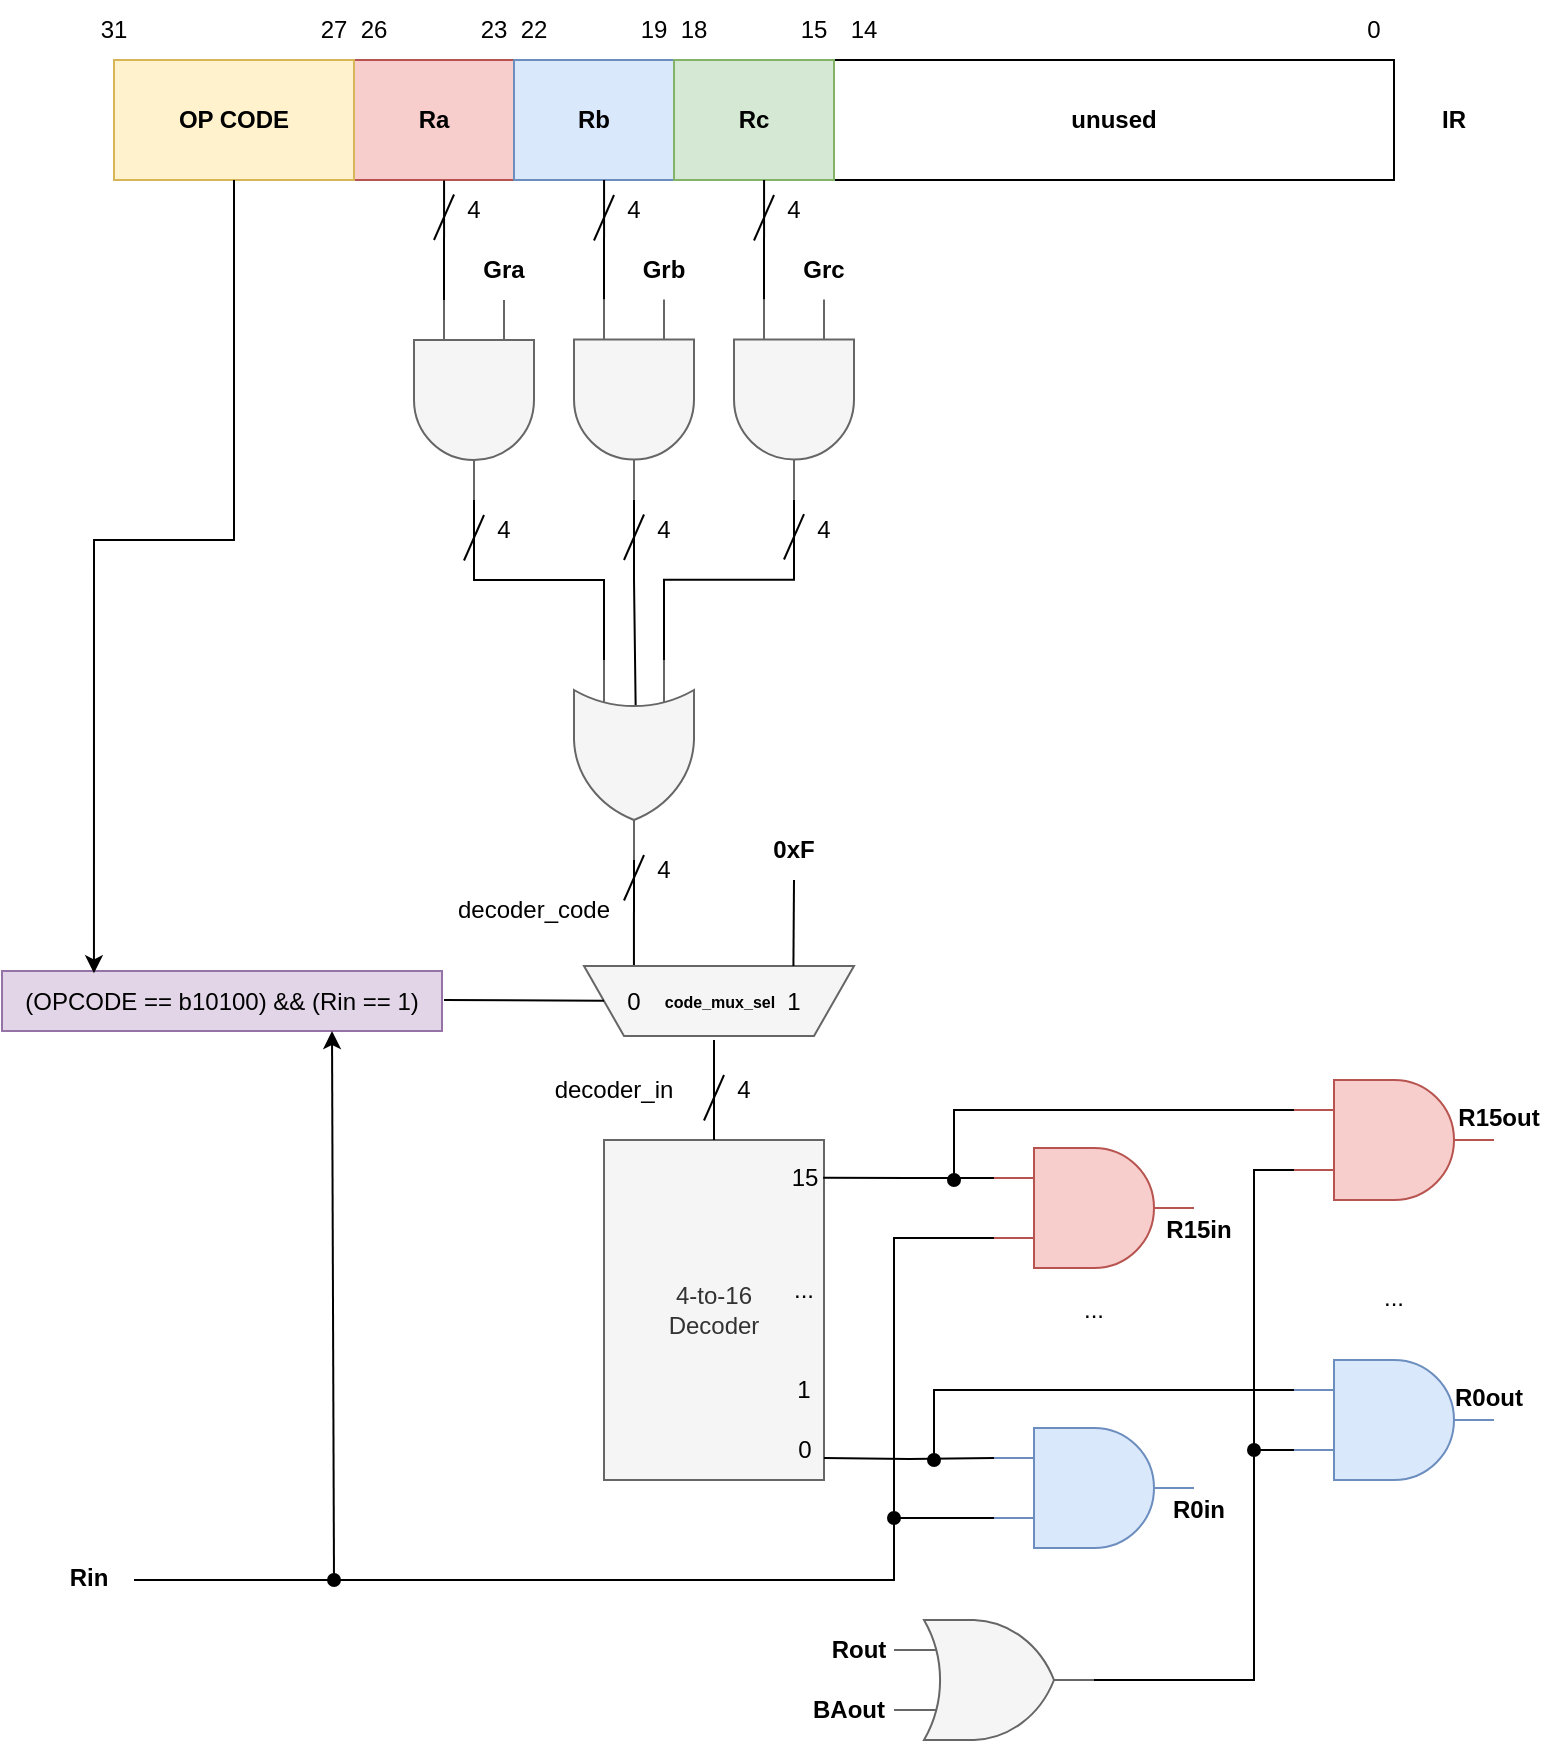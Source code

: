 <mxfile version="16.6.1" type="device"><diagram id="H3-genBIXng3To3ZQhPY" name="Page-1"><mxGraphModel dx="1673" dy="896" grid="1" gridSize="10" guides="1" tooltips="1" connect="1" arrows="1" fold="1" page="1" pageScale="1" pageWidth="850" pageHeight="1100" math="0" shadow="0"><root><mxCell id="0"/><mxCell id="1" parent="0"/><mxCell id="41MoKOZ3LXFXTgIFnymk-11" value="" style="rounded=0;whiteSpace=wrap;html=1;fillColor=#f8cecc;strokeColor=#b85450;" vertex="1" parent="1"><mxGeometry x="200" y="80" width="80" height="60" as="geometry"/></mxCell><mxCell id="41MoKOZ3LXFXTgIFnymk-1" value="" style="rounded=0;whiteSpace=wrap;html=1;" vertex="1" parent="1"><mxGeometry x="440" y="80" width="280" height="60" as="geometry"/></mxCell><mxCell id="41MoKOZ3LXFXTgIFnymk-2" value="IR" style="text;html=1;strokeColor=none;fillColor=none;align=center;verticalAlign=middle;whiteSpace=wrap;rounded=0;fontStyle=1" vertex="1" parent="1"><mxGeometry x="720" y="95" width="60" height="30" as="geometry"/></mxCell><mxCell id="41MoKOZ3LXFXTgIFnymk-9" value="Ra" style="text;html=1;strokeColor=none;fillColor=none;align=center;verticalAlign=middle;whiteSpace=wrap;rounded=0;fontStyle=1" vertex="1" parent="1"><mxGeometry x="210" y="95" width="60" height="30" as="geometry"/></mxCell><mxCell id="41MoKOZ3LXFXTgIFnymk-10" value="" style="rounded=0;whiteSpace=wrap;html=1;fillColor=#fff2cc;strokeColor=#d6b656;" vertex="1" parent="1"><mxGeometry x="80" y="80" width="120" height="60" as="geometry"/></mxCell><mxCell id="41MoKOZ3LXFXTgIFnymk-12" value="" style="rounded=0;whiteSpace=wrap;html=1;fillColor=#dae8fc;strokeColor=#6c8ebf;" vertex="1" parent="1"><mxGeometry x="280" y="80" width="80" height="60" as="geometry"/></mxCell><mxCell id="41MoKOZ3LXFXTgIFnymk-13" value="" style="rounded=0;whiteSpace=wrap;html=1;fillColor=#d5e8d4;strokeColor=#82b366;" vertex="1" parent="1"><mxGeometry x="360" y="80" width="80" height="60" as="geometry"/></mxCell><mxCell id="41MoKOZ3LXFXTgIFnymk-8" value="OP CODE" style="text;html=1;strokeColor=none;fillColor=none;align=center;verticalAlign=middle;whiteSpace=wrap;rounded=0;fontStyle=1" vertex="1" parent="1"><mxGeometry x="110" y="95" width="60" height="30" as="geometry"/></mxCell><mxCell id="41MoKOZ3LXFXTgIFnymk-14" value="Rb" style="text;html=1;strokeColor=none;fillColor=none;align=center;verticalAlign=middle;whiteSpace=wrap;rounded=0;fontStyle=1" vertex="1" parent="1"><mxGeometry x="290" y="95" width="60" height="30" as="geometry"/></mxCell><mxCell id="41MoKOZ3LXFXTgIFnymk-15" value="Rc" style="text;html=1;strokeColor=none;fillColor=none;align=center;verticalAlign=middle;whiteSpace=wrap;rounded=0;fontStyle=1" vertex="1" parent="1"><mxGeometry x="370" y="95" width="60" height="30" as="geometry"/></mxCell><mxCell id="41MoKOZ3LXFXTgIFnymk-16" value="unused" style="text;html=1;strokeColor=none;fillColor=none;align=center;verticalAlign=middle;whiteSpace=wrap;rounded=0;fontStyle=1" vertex="1" parent="1"><mxGeometry x="550" y="95" width="60" height="30" as="geometry"/></mxCell><mxCell id="41MoKOZ3LXFXTgIFnymk-17" value="31" style="text;html=1;strokeColor=none;fillColor=none;align=center;verticalAlign=middle;whiteSpace=wrap;rounded=0;" vertex="1" parent="1"><mxGeometry x="50" y="50" width="60" height="30" as="geometry"/></mxCell><mxCell id="41MoKOZ3LXFXTgIFnymk-18" value="27" style="text;html=1;strokeColor=none;fillColor=none;align=center;verticalAlign=middle;whiteSpace=wrap;rounded=0;" vertex="1" parent="1"><mxGeometry x="160" y="50" width="60" height="30" as="geometry"/></mxCell><mxCell id="41MoKOZ3LXFXTgIFnymk-19" value="26" style="text;html=1;strokeColor=none;fillColor=none;align=center;verticalAlign=middle;whiteSpace=wrap;rounded=0;" vertex="1" parent="1"><mxGeometry x="180" y="50" width="60" height="30" as="geometry"/></mxCell><mxCell id="41MoKOZ3LXFXTgIFnymk-20" value="23" style="text;html=1;strokeColor=none;fillColor=none;align=center;verticalAlign=middle;whiteSpace=wrap;rounded=0;" vertex="1" parent="1"><mxGeometry x="240" y="50" width="60" height="30" as="geometry"/></mxCell><mxCell id="41MoKOZ3LXFXTgIFnymk-21" value="22" style="text;html=1;strokeColor=none;fillColor=none;align=center;verticalAlign=middle;whiteSpace=wrap;rounded=0;" vertex="1" parent="1"><mxGeometry x="260" y="50" width="60" height="30" as="geometry"/></mxCell><mxCell id="41MoKOZ3LXFXTgIFnymk-23" value="19" style="text;html=1;strokeColor=none;fillColor=none;align=center;verticalAlign=middle;whiteSpace=wrap;rounded=0;" vertex="1" parent="1"><mxGeometry x="320" y="50" width="60" height="30" as="geometry"/></mxCell><mxCell id="41MoKOZ3LXFXTgIFnymk-24" value="18" style="text;html=1;strokeColor=none;fillColor=none;align=center;verticalAlign=middle;whiteSpace=wrap;rounded=0;" vertex="1" parent="1"><mxGeometry x="340" y="50" width="60" height="30" as="geometry"/></mxCell><mxCell id="41MoKOZ3LXFXTgIFnymk-25" value="15" style="text;html=1;strokeColor=none;fillColor=none;align=center;verticalAlign=middle;whiteSpace=wrap;rounded=0;" vertex="1" parent="1"><mxGeometry x="400" y="50" width="60" height="30" as="geometry"/></mxCell><mxCell id="41MoKOZ3LXFXTgIFnymk-26" value="14" style="text;html=1;strokeColor=none;fillColor=none;align=center;verticalAlign=middle;whiteSpace=wrap;rounded=0;" vertex="1" parent="1"><mxGeometry x="425" y="50" width="60" height="30" as="geometry"/></mxCell><mxCell id="41MoKOZ3LXFXTgIFnymk-27" value="0" style="text;html=1;strokeColor=none;fillColor=none;align=center;verticalAlign=middle;whiteSpace=wrap;rounded=0;" vertex="1" parent="1"><mxGeometry x="680" y="50" width="60" height="30" as="geometry"/></mxCell><mxCell id="41MoKOZ3LXFXTgIFnymk-47" style="edgeStyle=orthogonalEdgeStyle;rounded=0;orthogonalLoop=1;jettySize=auto;html=1;exitX=1;exitY=0.5;exitDx=0;exitDy=0;exitPerimeter=0;entryX=0;entryY=0.75;entryDx=0;entryDy=0;entryPerimeter=0;endArrow=none;endFill=0;" edge="1" parent="1" source="41MoKOZ3LXFXTgIFnymk-28" target="41MoKOZ3LXFXTgIFnymk-46"><mxGeometry relative="1" as="geometry"/></mxCell><mxCell id="41MoKOZ3LXFXTgIFnymk-28" value="" style="verticalLabelPosition=bottom;shadow=0;dashed=0;align=center;html=1;verticalAlign=top;shape=mxgraph.electrical.logic_gates.logic_gate;operation=and;rotation=90;fillColor=#f5f5f5;strokeColor=#666666;fontColor=#333333;" vertex="1" parent="1"><mxGeometry x="210" y="220" width="100" height="60" as="geometry"/></mxCell><mxCell id="41MoKOZ3LXFXTgIFnymk-32" value="&lt;b&gt;Gra&lt;/b&gt;" style="text;html=1;strokeColor=none;fillColor=none;align=center;verticalAlign=middle;whiteSpace=wrap;rounded=0;" vertex="1" parent="1"><mxGeometry x="250" y="170" width="50" height="30" as="geometry"/></mxCell><mxCell id="41MoKOZ3LXFXTgIFnymk-33" value="" style="endArrow=none;html=1;rounded=0;exitX=0;exitY=0.75;exitDx=0;exitDy=0;exitPerimeter=0;entryX=0.563;entryY=1.004;entryDx=0;entryDy=0;entryPerimeter=0;" edge="1" parent="1" source="41MoKOZ3LXFXTgIFnymk-28" target="41MoKOZ3LXFXTgIFnymk-11"><mxGeometry width="50" height="50" relative="1" as="geometry"><mxPoint x="310" y="320" as="sourcePoint"/><mxPoint x="245" y="150" as="targetPoint"/></mxGeometry></mxCell><mxCell id="41MoKOZ3LXFXTgIFnymk-49" style="edgeStyle=orthogonalEdgeStyle;rounded=0;orthogonalLoop=1;jettySize=auto;html=1;exitX=1;exitY=0.5;exitDx=0;exitDy=0;exitPerimeter=0;entryX=0.242;entryY=0.486;entryDx=0;entryDy=0;entryPerimeter=0;endArrow=none;endFill=0;" edge="1" parent="1" source="41MoKOZ3LXFXTgIFnymk-34" target="41MoKOZ3LXFXTgIFnymk-46"><mxGeometry relative="1" as="geometry"/></mxCell><mxCell id="41MoKOZ3LXFXTgIFnymk-34" value="" style="verticalLabelPosition=bottom;shadow=0;dashed=0;align=center;html=1;verticalAlign=top;shape=mxgraph.electrical.logic_gates.logic_gate;operation=and;rotation=90;fillColor=#f5f5f5;fontColor=#333333;strokeColor=#666666;" vertex="1" parent="1"><mxGeometry x="290" y="219.76" width="100" height="60" as="geometry"/></mxCell><mxCell id="41MoKOZ3LXFXTgIFnymk-35" value="&lt;b&gt;Grb&lt;/b&gt;" style="text;html=1;strokeColor=none;fillColor=none;align=center;verticalAlign=middle;whiteSpace=wrap;rounded=0;" vertex="1" parent="1"><mxGeometry x="330" y="169.76" width="50" height="30" as="geometry"/></mxCell><mxCell id="41MoKOZ3LXFXTgIFnymk-36" value="" style="endArrow=none;html=1;rounded=0;exitX=0;exitY=0.75;exitDx=0;exitDy=0;exitPerimeter=0;entryX=0.563;entryY=1.004;entryDx=0;entryDy=0;entryPerimeter=0;" edge="1" parent="1" source="41MoKOZ3LXFXTgIFnymk-34"><mxGeometry width="50" height="50" relative="1" as="geometry"><mxPoint x="390" y="319.76" as="sourcePoint"/><mxPoint x="325.04" y="140" as="targetPoint"/></mxGeometry></mxCell><mxCell id="41MoKOZ3LXFXTgIFnymk-48" style="edgeStyle=orthogonalEdgeStyle;rounded=0;orthogonalLoop=1;jettySize=auto;html=1;exitX=1;exitY=0.5;exitDx=0;exitDy=0;exitPerimeter=0;entryX=0;entryY=0.25;entryDx=0;entryDy=0;entryPerimeter=0;endArrow=none;endFill=0;" edge="1" parent="1" source="41MoKOZ3LXFXTgIFnymk-37" target="41MoKOZ3LXFXTgIFnymk-46"><mxGeometry relative="1" as="geometry"/></mxCell><mxCell id="41MoKOZ3LXFXTgIFnymk-37" value="" style="verticalLabelPosition=bottom;shadow=0;dashed=0;align=center;html=1;verticalAlign=top;shape=mxgraph.electrical.logic_gates.logic_gate;operation=and;rotation=90;fillColor=#f5f5f5;fontColor=#333333;strokeColor=#666666;" vertex="1" parent="1"><mxGeometry x="370" y="219.76" width="100" height="60" as="geometry"/></mxCell><mxCell id="41MoKOZ3LXFXTgIFnymk-38" value="&lt;b&gt;Grc&lt;/b&gt;" style="text;html=1;strokeColor=none;fillColor=none;align=center;verticalAlign=middle;whiteSpace=wrap;rounded=0;" vertex="1" parent="1"><mxGeometry x="410" y="169.76" width="50" height="30" as="geometry"/></mxCell><mxCell id="41MoKOZ3LXFXTgIFnymk-39" value="" style="endArrow=none;html=1;rounded=0;exitX=0;exitY=0.75;exitDx=0;exitDy=0;exitPerimeter=0;entryX=0.563;entryY=1.004;entryDx=0;entryDy=0;entryPerimeter=0;" edge="1" parent="1" source="41MoKOZ3LXFXTgIFnymk-37"><mxGeometry width="50" height="50" relative="1" as="geometry"><mxPoint x="470" y="319.76" as="sourcePoint"/><mxPoint x="405.04" y="140" as="targetPoint"/></mxGeometry></mxCell><mxCell id="41MoKOZ3LXFXTgIFnymk-40" value="" style="endArrow=none;html=1;rounded=0;entryX=0;entryY=0.25;entryDx=0;entryDy=0;" edge="1" parent="1" target="41MoKOZ3LXFXTgIFnymk-41"><mxGeometry width="50" height="50" relative="1" as="geometry"><mxPoint x="240" y="170" as="sourcePoint"/><mxPoint x="240" y="150" as="targetPoint"/></mxGeometry></mxCell><mxCell id="41MoKOZ3LXFXTgIFnymk-41" value="4" style="text;html=1;strokeColor=none;fillColor=none;align=center;verticalAlign=middle;whiteSpace=wrap;rounded=0;" vertex="1" parent="1"><mxGeometry x="250" y="139.76" width="20" height="30" as="geometry"/></mxCell><mxCell id="41MoKOZ3LXFXTgIFnymk-42" value="" style="endArrow=none;html=1;rounded=0;entryX=0;entryY=0.25;entryDx=0;entryDy=0;" edge="1" parent="1" target="41MoKOZ3LXFXTgIFnymk-43"><mxGeometry width="50" height="50" relative="1" as="geometry"><mxPoint x="320" y="170.24" as="sourcePoint"/><mxPoint x="320" y="150.24" as="targetPoint"/></mxGeometry></mxCell><mxCell id="41MoKOZ3LXFXTgIFnymk-43" value="4" style="text;html=1;strokeColor=none;fillColor=none;align=center;verticalAlign=middle;whiteSpace=wrap;rounded=0;" vertex="1" parent="1"><mxGeometry x="330" y="140" width="20" height="30" as="geometry"/></mxCell><mxCell id="41MoKOZ3LXFXTgIFnymk-44" value="" style="endArrow=none;html=1;rounded=0;entryX=0;entryY=0.25;entryDx=0;entryDy=0;" edge="1" parent="1" target="41MoKOZ3LXFXTgIFnymk-45"><mxGeometry width="50" height="50" relative="1" as="geometry"><mxPoint x="400" y="170.24" as="sourcePoint"/><mxPoint x="400" y="150.24" as="targetPoint"/></mxGeometry></mxCell><mxCell id="41MoKOZ3LXFXTgIFnymk-45" value="4" style="text;html=1;strokeColor=none;fillColor=none;align=center;verticalAlign=middle;whiteSpace=wrap;rounded=0;" vertex="1" parent="1"><mxGeometry x="410" y="140" width="20" height="30" as="geometry"/></mxCell><mxCell id="41MoKOZ3LXFXTgIFnymk-58" style="edgeStyle=orthogonalEdgeStyle;rounded=0;orthogonalLoop=1;jettySize=auto;html=1;exitX=1;exitY=0.5;exitDx=0;exitDy=0;exitPerimeter=0;endArrow=none;endFill=0;entryX=0.815;entryY=1.013;entryDx=0;entryDy=0;entryPerimeter=0;" edge="1" parent="1" source="41MoKOZ3LXFXTgIFnymk-46" target="41MoKOZ3LXFXTgIFnymk-62"><mxGeometry relative="1" as="geometry"><mxPoint x="340" y="530" as="targetPoint"/></mxGeometry></mxCell><mxCell id="41MoKOZ3LXFXTgIFnymk-46" value="" style="verticalLabelPosition=bottom;shadow=0;dashed=0;align=center;html=1;verticalAlign=top;shape=mxgraph.electrical.logic_gates.logic_gate;operation=or;rotation=90;fillColor=#f5f5f5;fontColor=#333333;strokeColor=#666666;" vertex="1" parent="1"><mxGeometry x="290" y="400" width="100" height="60" as="geometry"/></mxCell><mxCell id="41MoKOZ3LXFXTgIFnymk-50" value="" style="endArrow=none;html=1;rounded=0;entryX=0;entryY=0.25;entryDx=0;entryDy=0;" edge="1" parent="1" target="41MoKOZ3LXFXTgIFnymk-51"><mxGeometry width="50" height="50" relative="1" as="geometry"><mxPoint x="255" y="330.24" as="sourcePoint"/><mxPoint x="255" y="310.24" as="targetPoint"/></mxGeometry></mxCell><mxCell id="41MoKOZ3LXFXTgIFnymk-51" value="4" style="text;html=1;strokeColor=none;fillColor=none;align=center;verticalAlign=middle;whiteSpace=wrap;rounded=0;" vertex="1" parent="1"><mxGeometry x="265" y="300" width="20" height="30" as="geometry"/></mxCell><mxCell id="41MoKOZ3LXFXTgIFnymk-52" value="" style="endArrow=none;html=1;rounded=0;entryX=0;entryY=0.25;entryDx=0;entryDy=0;" edge="1" parent="1" target="41MoKOZ3LXFXTgIFnymk-53"><mxGeometry width="50" height="50" relative="1" as="geometry"><mxPoint x="335" y="330" as="sourcePoint"/><mxPoint x="335" y="310" as="targetPoint"/></mxGeometry></mxCell><mxCell id="41MoKOZ3LXFXTgIFnymk-53" value="4" style="text;html=1;strokeColor=none;fillColor=none;align=center;verticalAlign=middle;whiteSpace=wrap;rounded=0;" vertex="1" parent="1"><mxGeometry x="345" y="299.76" width="20" height="30" as="geometry"/></mxCell><mxCell id="41MoKOZ3LXFXTgIFnymk-54" value="" style="endArrow=none;html=1;rounded=0;entryX=0;entryY=0.25;entryDx=0;entryDy=0;" edge="1" parent="1" target="41MoKOZ3LXFXTgIFnymk-55"><mxGeometry width="50" height="50" relative="1" as="geometry"><mxPoint x="415" y="329.76" as="sourcePoint"/><mxPoint x="415" y="309.76" as="targetPoint"/></mxGeometry></mxCell><mxCell id="41MoKOZ3LXFXTgIFnymk-55" value="4" style="text;html=1;strokeColor=none;fillColor=none;align=center;verticalAlign=middle;whiteSpace=wrap;rounded=0;" vertex="1" parent="1"><mxGeometry x="425" y="299.52" width="20" height="30" as="geometry"/></mxCell><mxCell id="41MoKOZ3LXFXTgIFnymk-56" value="" style="endArrow=none;html=1;rounded=0;entryX=0;entryY=0.25;entryDx=0;entryDy=0;" edge="1" parent="1" target="41MoKOZ3LXFXTgIFnymk-57"><mxGeometry width="50" height="50" relative="1" as="geometry"><mxPoint x="335" y="500.24" as="sourcePoint"/><mxPoint x="335" y="480.24" as="targetPoint"/></mxGeometry></mxCell><mxCell id="41MoKOZ3LXFXTgIFnymk-57" value="4" style="text;html=1;strokeColor=none;fillColor=none;align=center;verticalAlign=middle;whiteSpace=wrap;rounded=0;" vertex="1" parent="1"><mxGeometry x="345" y="470" width="20" height="30" as="geometry"/></mxCell><mxCell id="41MoKOZ3LXFXTgIFnymk-59" value="decoder_code" style="text;html=1;strokeColor=none;fillColor=none;align=center;verticalAlign=middle;whiteSpace=wrap;rounded=0;" vertex="1" parent="1"><mxGeometry x="260" y="490" width="60" height="30" as="geometry"/></mxCell><mxCell id="41MoKOZ3LXFXTgIFnymk-61" value="" style="group;" vertex="1" connectable="0" parent="1"><mxGeometry x="310" y="533" width="140" height="35" as="geometry"/></mxCell><mxCell id="41MoKOZ3LXFXTgIFnymk-62" value="" style="shape=trapezoid;perimeter=trapezoidPerimeter;whiteSpace=wrap;html=1;fixedSize=1;rounded=0;sketch=0;rotation=-180;fillColor=#f5f5f5;strokeColor=#666666;fontColor=#333333;" vertex="1" parent="41MoKOZ3LXFXTgIFnymk-61"><mxGeometry x="5" width="135" height="35" as="geometry"/></mxCell><mxCell id="41MoKOZ3LXFXTgIFnymk-63" value="0" style="text;html=1;strokeColor=none;fillColor=none;align=center;verticalAlign=middle;whiteSpace=wrap;rounded=0;sketch=0;" vertex="1" parent="41MoKOZ3LXFXTgIFnymk-61"><mxGeometry y="2.5" width="60" height="30" as="geometry"/></mxCell><mxCell id="41MoKOZ3LXFXTgIFnymk-64" value="1" style="text;html=1;strokeColor=none;fillColor=none;align=center;verticalAlign=middle;whiteSpace=wrap;rounded=0;sketch=0;" vertex="1" parent="41MoKOZ3LXFXTgIFnymk-61"><mxGeometry x="80" y="2.5" width="60" height="30" as="geometry"/></mxCell><mxCell id="41MoKOZ3LXFXTgIFnymk-65" value="&lt;font style=&quot;font-size: 8px&quot;&gt;&lt;b style=&quot;line-height: 0.9&quot;&gt;code_mux_sel&lt;br&gt;&lt;/b&gt;&lt;/font&gt;" style="text;html=1;strokeColor=none;fillColor=none;align=center;verticalAlign=middle;whiteSpace=wrap;rounded=0;sketch=0;" vertex="1" parent="41MoKOZ3LXFXTgIFnymk-61"><mxGeometry x="38.75" y="2" width="67.5" height="30" as="geometry"/></mxCell><mxCell id="41MoKOZ3LXFXTgIFnymk-66" value="" style="endArrow=none;html=1;rounded=0;" edge="1" parent="1"><mxGeometry width="50" height="50" relative="1" as="geometry"><mxPoint x="419.71" y="533" as="sourcePoint"/><mxPoint x="420" y="490" as="targetPoint"/></mxGeometry></mxCell><mxCell id="41MoKOZ3LXFXTgIFnymk-67" value="0xF" style="text;html=1;strokeColor=none;fillColor=none;align=center;verticalAlign=middle;whiteSpace=wrap;rounded=0;fontStyle=1" vertex="1" parent="1"><mxGeometry x="390" y="460" width="60" height="30" as="geometry"/></mxCell><mxCell id="41MoKOZ3LXFXTgIFnymk-68" value="4-to-16&lt;br&gt;Decoder" style="rounded=0;whiteSpace=wrap;html=1;fillColor=#f5f5f5;fontColor=#333333;strokeColor=#666666;" vertex="1" parent="1"><mxGeometry x="325" y="620" width="110" height="170" as="geometry"/></mxCell><mxCell id="41MoKOZ3LXFXTgIFnymk-69" value="" style="endArrow=none;html=1;rounded=0;entryX=0.5;entryY=0;entryDx=0;entryDy=0;" edge="1" parent="1" target="41MoKOZ3LXFXTgIFnymk-68"><mxGeometry width="50" height="50" relative="1" as="geometry"><mxPoint x="380" y="570" as="sourcePoint"/><mxPoint x="430" y="470" as="targetPoint"/></mxGeometry></mxCell><mxCell id="41MoKOZ3LXFXTgIFnymk-70" value="" style="endArrow=none;html=1;rounded=0;entryX=0;entryY=0.25;entryDx=0;entryDy=0;" edge="1" parent="1" target="41MoKOZ3LXFXTgIFnymk-71"><mxGeometry width="50" height="50" relative="1" as="geometry"><mxPoint x="375" y="610.24" as="sourcePoint"/><mxPoint x="375" y="590.24" as="targetPoint"/></mxGeometry></mxCell><mxCell id="41MoKOZ3LXFXTgIFnymk-71" value="4" style="text;html=1;strokeColor=none;fillColor=none;align=center;verticalAlign=middle;whiteSpace=wrap;rounded=0;" vertex="1" parent="1"><mxGeometry x="385" y="580" width="20" height="30" as="geometry"/></mxCell><mxCell id="41MoKOZ3LXFXTgIFnymk-72" value="15" style="text;html=1;strokeColor=none;fillColor=none;align=center;verticalAlign=middle;whiteSpace=wrap;rounded=0;" vertex="1" parent="1"><mxGeometry x="418" y="624" width="15" height="30" as="geometry"/></mxCell><mxCell id="41MoKOZ3LXFXTgIFnymk-73" value="..." style="text;html=1;strokeColor=none;fillColor=none;align=center;verticalAlign=middle;whiteSpace=wrap;rounded=0;" vertex="1" parent="1"><mxGeometry x="395" y="680" width="60" height="30" as="geometry"/></mxCell><mxCell id="41MoKOZ3LXFXTgIFnymk-74" value="1" style="text;html=1;strokeColor=none;fillColor=none;align=center;verticalAlign=middle;whiteSpace=wrap;rounded=0;" vertex="1" parent="1"><mxGeometry x="395" y="730" width="60" height="30" as="geometry"/></mxCell><mxCell id="41MoKOZ3LXFXTgIFnymk-75" value="0" style="text;html=1;strokeColor=none;fillColor=none;align=center;verticalAlign=middle;whiteSpace=wrap;rounded=0;" vertex="1" parent="1"><mxGeometry x="418" y="760" width="15" height="30" as="geometry"/></mxCell><mxCell id="41MoKOZ3LXFXTgIFnymk-87" style="edgeStyle=orthogonalEdgeStyle;rounded=0;orthogonalLoop=1;jettySize=auto;html=1;exitX=0;exitY=0.25;exitDx=0;exitDy=0;exitPerimeter=0;startArrow=none;startFill=0;endArrow=none;endFill=0;entryX=0.996;entryY=0.111;entryDx=0;entryDy=0;entryPerimeter=0;" edge="1" parent="1" source="41MoKOZ3LXFXTgIFnymk-76" target="41MoKOZ3LXFXTgIFnymk-68"><mxGeometry relative="1" as="geometry"><mxPoint x="440" y="639.023" as="targetPoint"/></mxGeometry></mxCell><mxCell id="41MoKOZ3LXFXTgIFnymk-91" style="edgeStyle=orthogonalEdgeStyle;rounded=0;orthogonalLoop=1;jettySize=auto;html=1;exitX=0;exitY=0.75;exitDx=0;exitDy=0;exitPerimeter=0;startArrow=none;startFill=0;endArrow=none;endFill=0;" edge="1" parent="1" source="41MoKOZ3LXFXTgIFnymk-76"><mxGeometry relative="1" as="geometry"><mxPoint x="90" y="840" as="targetPoint"/><Array as="points"><mxPoint x="470" y="669"/><mxPoint x="470" y="840"/></Array></mxGeometry></mxCell><mxCell id="41MoKOZ3LXFXTgIFnymk-76" value="" style="verticalLabelPosition=bottom;shadow=0;dashed=0;align=center;html=1;verticalAlign=top;shape=mxgraph.electrical.logic_gates.logic_gate;operation=and;fillColor=#f8cecc;strokeColor=#b85450;" vertex="1" parent="1"><mxGeometry x="520" y="624" width="100" height="60" as="geometry"/></mxCell><mxCell id="41MoKOZ3LXFXTgIFnymk-86" style="edgeStyle=orthogonalEdgeStyle;rounded=0;orthogonalLoop=1;jettySize=auto;html=1;exitX=0;exitY=0.25;exitDx=0;exitDy=0;exitPerimeter=0;startArrow=none;startFill=0;endArrow=oval;endFill=1;" edge="1" parent="1" source="41MoKOZ3LXFXTgIFnymk-77"><mxGeometry relative="1" as="geometry"><mxPoint x="500" y="640" as="targetPoint"/><Array as="points"><mxPoint x="500" y="605"/></Array></mxGeometry></mxCell><mxCell id="41MoKOZ3LXFXTgIFnymk-93" style="edgeStyle=orthogonalEdgeStyle;rounded=0;orthogonalLoop=1;jettySize=auto;html=1;exitX=0;exitY=0.75;exitDx=0;exitDy=0;exitPerimeter=0;startArrow=none;startFill=0;endArrow=none;endFill=0;" edge="1" parent="1" source="41MoKOZ3LXFXTgIFnymk-77"><mxGeometry relative="1" as="geometry"><mxPoint x="570" y="890" as="targetPoint"/><Array as="points"><mxPoint x="650" y="635"/><mxPoint x="650" y="890"/></Array></mxGeometry></mxCell><mxCell id="41MoKOZ3LXFXTgIFnymk-77" value="" style="verticalLabelPosition=bottom;shadow=0;dashed=0;align=center;html=1;verticalAlign=top;shape=mxgraph.electrical.logic_gates.logic_gate;operation=and;fillColor=#f8cecc;strokeColor=#b85450;" vertex="1" parent="1"><mxGeometry x="670" y="590" width="100" height="60" as="geometry"/></mxCell><mxCell id="41MoKOZ3LXFXTgIFnymk-89" style="edgeStyle=orthogonalEdgeStyle;rounded=0;orthogonalLoop=1;jettySize=auto;html=1;exitX=0;exitY=0.25;exitDx=0;exitDy=0;exitPerimeter=0;startArrow=none;startFill=0;endArrow=none;endFill=0;entryX=1;entryY=0.935;entryDx=0;entryDy=0;entryPerimeter=0;" edge="1" parent="1" target="41MoKOZ3LXFXTgIFnymk-68"><mxGeometry relative="1" as="geometry"><mxPoint x="440" y="779" as="targetPoint"/><mxPoint x="520" y="779" as="sourcePoint"/></mxGeometry></mxCell><mxCell id="41MoKOZ3LXFXTgIFnymk-92" style="edgeStyle=orthogonalEdgeStyle;rounded=0;orthogonalLoop=1;jettySize=auto;html=1;exitX=0;exitY=0.75;exitDx=0;exitDy=0;exitPerimeter=0;startArrow=none;startFill=0;endArrow=oval;endFill=1;" edge="1" parent="1" source="41MoKOZ3LXFXTgIFnymk-78"><mxGeometry relative="1" as="geometry"><mxPoint x="470" y="809" as="targetPoint"/></mxGeometry></mxCell><mxCell id="41MoKOZ3LXFXTgIFnymk-78" value="" style="verticalLabelPosition=bottom;shadow=0;dashed=0;align=center;html=1;verticalAlign=top;shape=mxgraph.electrical.logic_gates.logic_gate;operation=and;fillColor=#dae8fc;strokeColor=#6c8ebf;" vertex="1" parent="1"><mxGeometry x="520" y="764" width="100" height="60" as="geometry"/></mxCell><mxCell id="41MoKOZ3LXFXTgIFnymk-88" style="edgeStyle=orthogonalEdgeStyle;rounded=0;orthogonalLoop=1;jettySize=auto;html=1;exitX=0;exitY=0.25;exitDx=0;exitDy=0;exitPerimeter=0;startArrow=none;startFill=0;endArrow=oval;endFill=1;" edge="1" parent="1" source="41MoKOZ3LXFXTgIFnymk-79"><mxGeometry relative="1" as="geometry"><mxPoint x="490" y="780" as="targetPoint"/><Array as="points"><mxPoint x="490" y="745"/></Array></mxGeometry></mxCell><mxCell id="41MoKOZ3LXFXTgIFnymk-97" style="edgeStyle=orthogonalEdgeStyle;rounded=0;orthogonalLoop=1;jettySize=auto;html=1;exitX=0;exitY=0.75;exitDx=0;exitDy=0;exitPerimeter=0;startArrow=none;startFill=0;endArrow=oval;endFill=1;" edge="1" parent="1" source="41MoKOZ3LXFXTgIFnymk-79"><mxGeometry relative="1" as="geometry"><mxPoint x="650" y="775.286" as="targetPoint"/></mxGeometry></mxCell><mxCell id="41MoKOZ3LXFXTgIFnymk-79" value="" style="verticalLabelPosition=bottom;shadow=0;dashed=0;align=center;html=1;verticalAlign=top;shape=mxgraph.electrical.logic_gates.logic_gate;operation=and;fillColor=#dae8fc;strokeColor=#6c8ebf;" vertex="1" parent="1"><mxGeometry x="670" y="730" width="100" height="60" as="geometry"/></mxCell><mxCell id="41MoKOZ3LXFXTgIFnymk-84" value="decoder_in" style="text;html=1;strokeColor=none;fillColor=none;align=center;verticalAlign=middle;whiteSpace=wrap;rounded=0;" vertex="1" parent="1"><mxGeometry x="300" y="580" width="60" height="30" as="geometry"/></mxCell><mxCell id="41MoKOZ3LXFXTgIFnymk-85" value="&lt;b&gt;Rin&lt;/b&gt;" style="text;html=1;strokeColor=none;fillColor=none;align=center;verticalAlign=middle;whiteSpace=wrap;rounded=0;" vertex="1" parent="1"><mxGeometry x="55" y="824" width="25" height="30" as="geometry"/></mxCell><mxCell id="41MoKOZ3LXFXTgIFnymk-94" value="" style="verticalLabelPosition=bottom;shadow=0;dashed=0;align=center;html=1;verticalAlign=top;shape=mxgraph.electrical.logic_gates.logic_gate;operation=or;fillColor=#f5f5f5;strokeColor=#666666;fontColor=#333333;" vertex="1" parent="1"><mxGeometry x="470" y="860" width="100" height="60" as="geometry"/></mxCell><mxCell id="41MoKOZ3LXFXTgIFnymk-95" value="&lt;b&gt;Rout&lt;/b&gt;" style="text;html=1;strokeColor=none;fillColor=none;align=center;verticalAlign=middle;whiteSpace=wrap;rounded=0;" vertex="1" parent="1"><mxGeometry x="440" y="860" width="25" height="30" as="geometry"/></mxCell><mxCell id="41MoKOZ3LXFXTgIFnymk-96" value="&lt;b&gt;BAout&lt;/b&gt;" style="text;html=1;strokeColor=none;fillColor=none;align=center;verticalAlign=middle;whiteSpace=wrap;rounded=0;" vertex="1" parent="1"><mxGeometry x="430" y="890" width="35" height="30" as="geometry"/></mxCell><mxCell id="41MoKOZ3LXFXTgIFnymk-98" value="&lt;b&gt;R15in&lt;/b&gt;" style="text;html=1;strokeColor=none;fillColor=none;align=center;verticalAlign=middle;whiteSpace=wrap;rounded=0;" vertex="1" parent="1"><mxGeometry x="610" y="650" width="25" height="30" as="geometry"/></mxCell><mxCell id="41MoKOZ3LXFXTgIFnymk-99" value="&lt;b&gt;R15out&lt;/b&gt;" style="text;html=1;strokeColor=none;fillColor=none;align=center;verticalAlign=middle;whiteSpace=wrap;rounded=0;" vertex="1" parent="1"><mxGeometry x="760" y="594" width="25" height="30" as="geometry"/></mxCell><mxCell id="41MoKOZ3LXFXTgIFnymk-100" value="&lt;b&gt;R0in&lt;/b&gt;" style="text;html=1;strokeColor=none;fillColor=none;align=center;verticalAlign=middle;whiteSpace=wrap;rounded=0;" vertex="1" parent="1"><mxGeometry x="610" y="790" width="25" height="30" as="geometry"/></mxCell><mxCell id="41MoKOZ3LXFXTgIFnymk-101" value="&lt;b&gt;R0out&lt;/b&gt;" style="text;html=1;strokeColor=none;fillColor=none;align=center;verticalAlign=middle;whiteSpace=wrap;rounded=0;" vertex="1" parent="1"><mxGeometry x="755" y="734" width="25" height="30" as="geometry"/></mxCell><mxCell id="41MoKOZ3LXFXTgIFnymk-102" value="..." style="text;html=1;strokeColor=none;fillColor=none;align=center;verticalAlign=middle;whiteSpace=wrap;rounded=0;" vertex="1" parent="1"><mxGeometry x="540" y="690" width="60" height="30" as="geometry"/></mxCell><mxCell id="41MoKOZ3LXFXTgIFnymk-103" value="..." style="text;html=1;strokeColor=none;fillColor=none;align=center;verticalAlign=middle;whiteSpace=wrap;rounded=0;" vertex="1" parent="1"><mxGeometry x="690" y="684" width="60" height="30" as="geometry"/></mxCell><mxCell id="41MoKOZ3LXFXTgIFnymk-104" value="" style="endArrow=none;html=1;rounded=0;" edge="1" parent="1"><mxGeometry width="50" height="50" relative="1" as="geometry"><mxPoint x="325" y="550.364" as="sourcePoint"/><mxPoint x="245" y="550" as="targetPoint"/></mxGeometry></mxCell><mxCell id="41MoKOZ3LXFXTgIFnymk-105" value="(OPCODE == b10100) &amp;amp;&amp;amp; (Rin == 1)" style="text;html=1;strokeColor=#9673a6;fillColor=#e1d5e7;align=center;verticalAlign=middle;whiteSpace=wrap;rounded=0;" vertex="1" parent="1"><mxGeometry x="24" y="535.5" width="220" height="30" as="geometry"/></mxCell><mxCell id="41MoKOZ3LXFXTgIFnymk-106" value="" style="endArrow=classic;html=1;rounded=0;exitX=0.5;exitY=1;exitDx=0;exitDy=0;entryX=0.209;entryY=0.039;entryDx=0;entryDy=0;entryPerimeter=0;" edge="1" parent="1" source="41MoKOZ3LXFXTgIFnymk-10" target="41MoKOZ3LXFXTgIFnymk-105"><mxGeometry width="50" height="50" relative="1" as="geometry"><mxPoint x="280" y="350" as="sourcePoint"/><mxPoint x="70" y="520" as="targetPoint"/><Array as="points"><mxPoint x="140" y="320"/><mxPoint x="70" y="320"/></Array></mxGeometry></mxCell><mxCell id="41MoKOZ3LXFXTgIFnymk-107" value="" style="endArrow=classic;html=1;rounded=0;startArrow=oval;startFill=1;entryX=0.75;entryY=1;entryDx=0;entryDy=0;" edge="1" parent="1" target="41MoKOZ3LXFXTgIFnymk-105"><mxGeometry width="50" height="50" relative="1" as="geometry"><mxPoint x="190" y="840" as="sourcePoint"/><mxPoint x="190" y="570" as="targetPoint"/></mxGeometry></mxCell></root></mxGraphModel></diagram></mxfile>